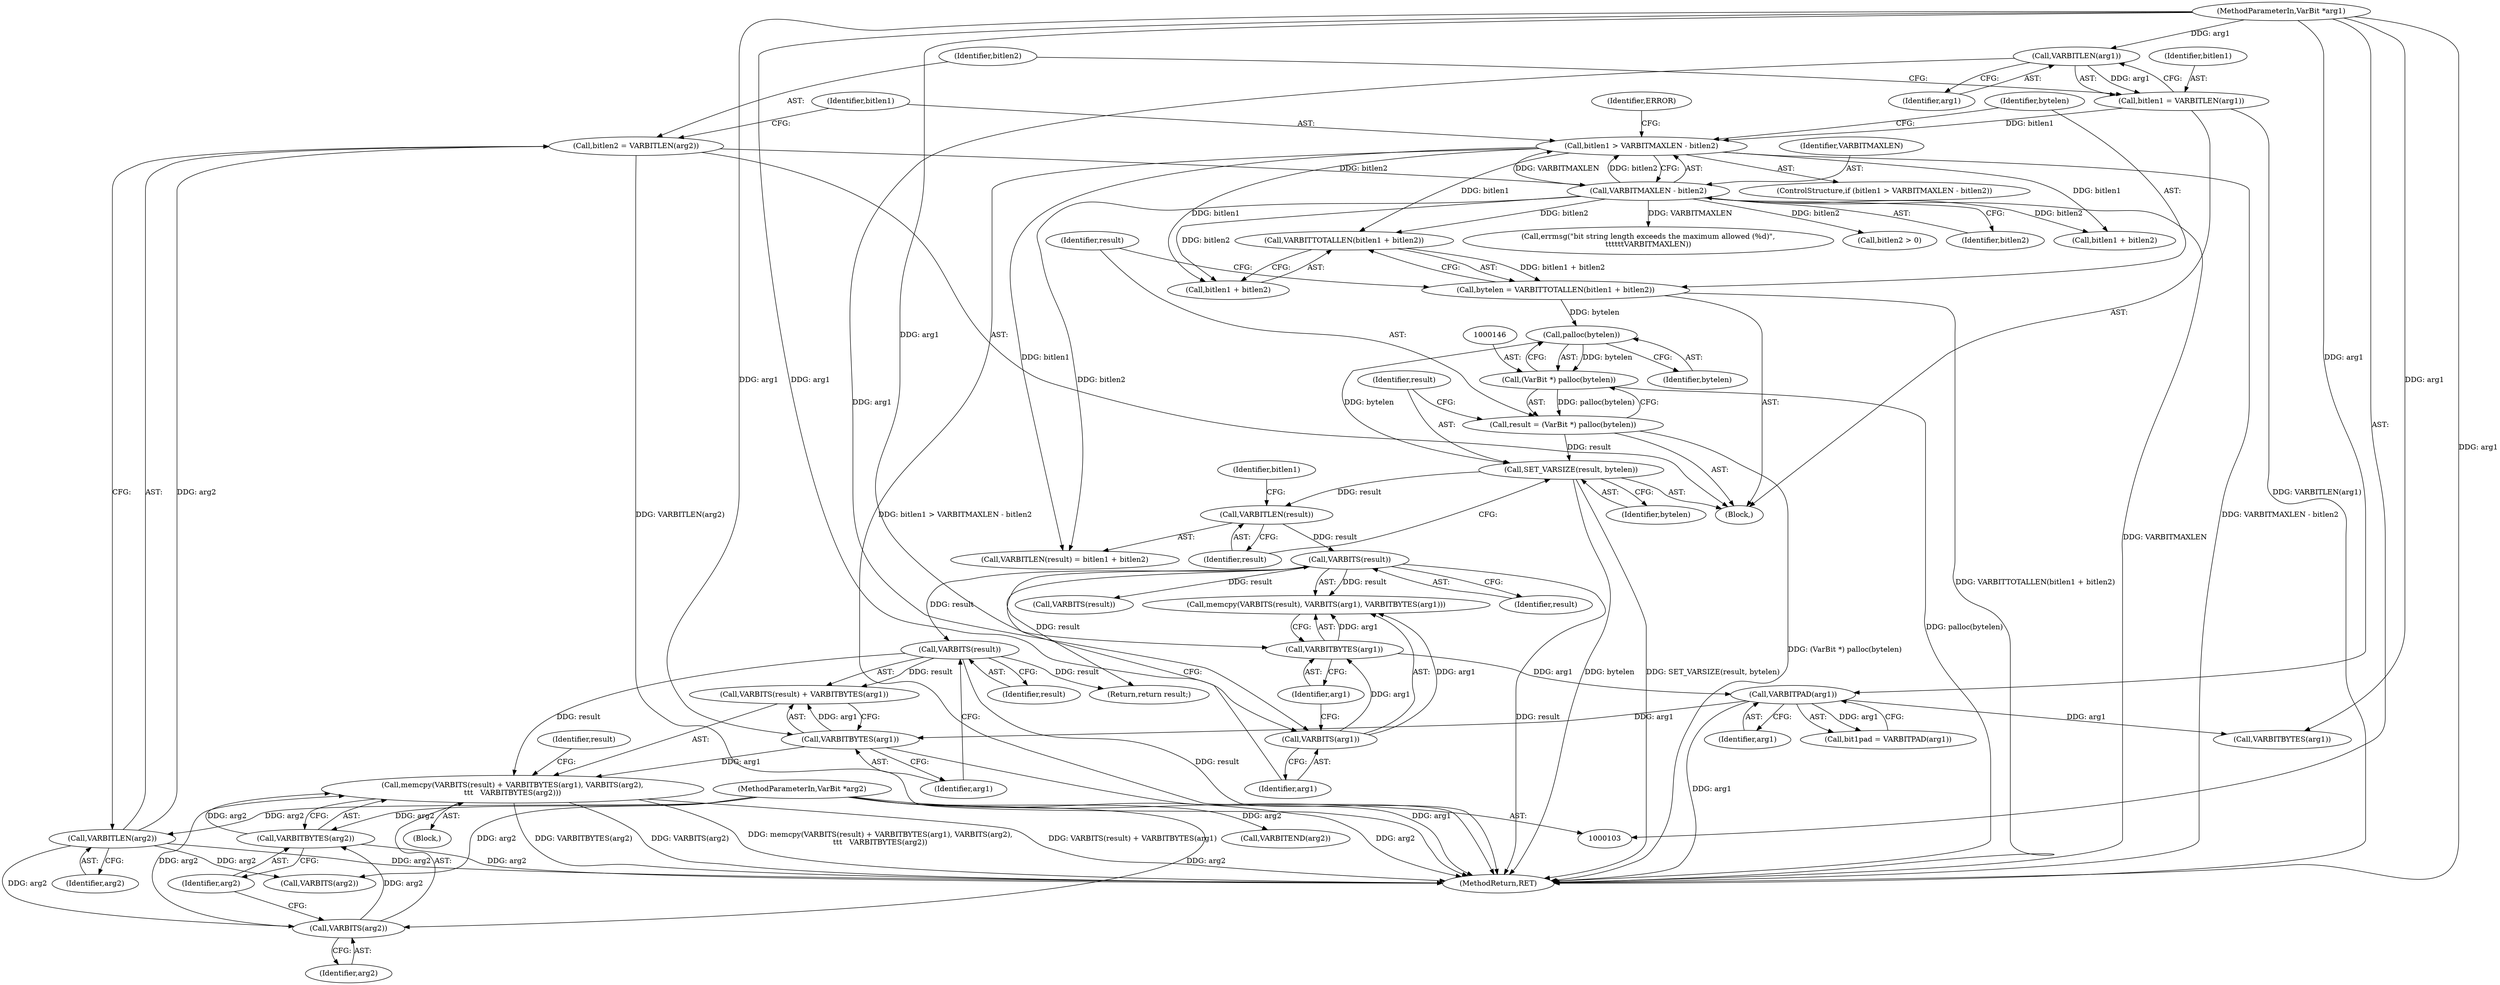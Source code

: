 digraph "0_postgres_31400a673325147e1205326008e32135a78b4d8a_20@API" {
"1000174" [label="(Call,memcpy(VARBITS(result) + VARBITBYTES(arg1), VARBITS(arg2),\n\t\t\t   VARBITBYTES(arg2)))"];
"1000176" [label="(Call,VARBITS(result))"];
"1000159" [label="(Call,VARBITS(result))"];
"1000153" [label="(Call,VARBITLEN(result))"];
"1000149" [label="(Call,SET_VARSIZE(result, bytelen))"];
"1000143" [label="(Call,result = (VarBit *) palloc(bytelen))"];
"1000145" [label="(Call,(VarBit *) palloc(bytelen))"];
"1000147" [label="(Call,palloc(bytelen))"];
"1000137" [label="(Call,bytelen = VARBITTOTALLEN(bitlen1 + bitlen2))"];
"1000139" [label="(Call,VARBITTOTALLEN(bitlen1 + bitlen2))"];
"1000124" [label="(Call,bitlen1 > VARBITMAXLEN - bitlen2)"];
"1000115" [label="(Call,bitlen1 = VARBITLEN(arg1))"];
"1000117" [label="(Call,VARBITLEN(arg1))"];
"1000104" [label="(MethodParameterIn,VarBit *arg1)"];
"1000126" [label="(Call,VARBITMAXLEN - bitlen2)"];
"1000119" [label="(Call,bitlen2 = VARBITLEN(arg2))"];
"1000121" [label="(Call,VARBITLEN(arg2))"];
"1000105" [label="(MethodParameterIn,VarBit *arg2)"];
"1000178" [label="(Call,VARBITBYTES(arg1))"];
"1000167" [label="(Call,VARBITPAD(arg1))"];
"1000163" [label="(Call,VARBITBYTES(arg1))"];
"1000161" [label="(Call,VARBITS(arg1))"];
"1000180" [label="(Call,VARBITS(arg2))"];
"1000182" [label="(Call,VARBITBYTES(arg2))"];
"1000116" [label="(Identifier,bitlen1)"];
"1000130" [label="(Identifier,ERROR)"];
"1000117" [label="(Call,VARBITLEN(arg1))"];
"1000125" [label="(Identifier,bitlen1)"];
"1000138" [label="(Identifier,bytelen)"];
"1000106" [label="(Block,)"];
"1000182" [label="(Call,VARBITBYTES(arg2))"];
"1000145" [label="(Call,(VarBit *) palloc(bytelen))"];
"1000179" [label="(Identifier,arg1)"];
"1000243" [label="(MethodReturn,RET)"];
"1000163" [label="(Call,VARBITBYTES(arg1))"];
"1000151" [label="(Identifier,bytelen)"];
"1000242" [label="(Identifier,result)"];
"1000167" [label="(Call,VARBITPAD(arg1))"];
"1000120" [label="(Identifier,bitlen2)"];
"1000115" [label="(Call,bitlen1 = VARBITLEN(arg1))"];
"1000180" [label="(Call,VARBITS(arg2))"];
"1000144" [label="(Identifier,result)"];
"1000127" [label="(Identifier,VARBITMAXLEN)"];
"1000174" [label="(Call,memcpy(VARBITS(result) + VARBITBYTES(arg1), VARBITS(arg2),\n\t\t\t   VARBITBYTES(arg2)))"];
"1000119" [label="(Call,bitlen2 = VARBITLEN(arg2))"];
"1000124" [label="(Call,bitlen1 > VARBITMAXLEN - bitlen2)"];
"1000178" [label="(Call,VARBITBYTES(arg1))"];
"1000118" [label="(Identifier,arg1)"];
"1000207" [label="(Call,VARBITS(arg2))"];
"1000122" [label="(Identifier,arg2)"];
"1000173" [label="(Block,)"];
"1000123" [label="(ControlStructure,if (bitlen1 > VARBITMAXLEN - bitlen2))"];
"1000186" [label="(Call,bitlen2 > 0)"];
"1000147" [label="(Call,palloc(bytelen))"];
"1000137" [label="(Call,bytelen = VARBITTOTALLEN(bitlen1 + bitlen2))"];
"1000176" [label="(Call,VARBITS(result))"];
"1000156" [label="(Identifier,bitlen1)"];
"1000152" [label="(Call,VARBITLEN(result) = bitlen1 + bitlen2)"];
"1000150" [label="(Identifier,result)"];
"1000211" [label="(Call,VARBITEND(arg2))"];
"1000168" [label="(Identifier,arg1)"];
"1000241" [label="(Return,return result;)"];
"1000159" [label="(Call,VARBITS(result))"];
"1000128" [label="(Identifier,bitlen2)"];
"1000165" [label="(Call,bit1pad = VARBITPAD(arg1))"];
"1000149" [label="(Call,SET_VARSIZE(result, bytelen))"];
"1000175" [label="(Call,VARBITS(result) + VARBITBYTES(arg1))"];
"1000198" [label="(Call,VARBITS(result))"];
"1000161" [label="(Call,VARBITS(arg1))"];
"1000183" [label="(Identifier,arg2)"];
"1000158" [label="(Call,memcpy(VARBITS(result), VARBITS(arg1), VARBITBYTES(arg1)))"];
"1000201" [label="(Call,VARBITBYTES(arg1))"];
"1000181" [label="(Identifier,arg2)"];
"1000134" [label="(Call,errmsg(\"bit string length exceeds the maximum allowed (%d)\",\n\t\t\t\t\t\tVARBITMAXLEN))"];
"1000177" [label="(Identifier,result)"];
"1000148" [label="(Identifier,bytelen)"];
"1000139" [label="(Call,VARBITTOTALLEN(bitlen1 + bitlen2))"];
"1000155" [label="(Call,bitlen1 + bitlen2)"];
"1000154" [label="(Identifier,result)"];
"1000160" [label="(Identifier,result)"];
"1000162" [label="(Identifier,arg1)"];
"1000143" [label="(Call,result = (VarBit *) palloc(bytelen))"];
"1000121" [label="(Call,VARBITLEN(arg2))"];
"1000126" [label="(Call,VARBITMAXLEN - bitlen2)"];
"1000104" [label="(MethodParameterIn,VarBit *arg1)"];
"1000164" [label="(Identifier,arg1)"];
"1000153" [label="(Call,VARBITLEN(result))"];
"1000105" [label="(MethodParameterIn,VarBit *arg2)"];
"1000140" [label="(Call,bitlen1 + bitlen2)"];
"1000174" -> "1000173"  [label="AST: "];
"1000174" -> "1000182"  [label="CFG: "];
"1000175" -> "1000174"  [label="AST: "];
"1000180" -> "1000174"  [label="AST: "];
"1000182" -> "1000174"  [label="AST: "];
"1000242" -> "1000174"  [label="CFG: "];
"1000174" -> "1000243"  [label="DDG: VARBITBYTES(arg2)"];
"1000174" -> "1000243"  [label="DDG: VARBITS(arg2)"];
"1000174" -> "1000243"  [label="DDG: memcpy(VARBITS(result) + VARBITBYTES(arg1), VARBITS(arg2),\n\t\t\t   VARBITBYTES(arg2))"];
"1000174" -> "1000243"  [label="DDG: VARBITS(result) + VARBITBYTES(arg1)"];
"1000176" -> "1000174"  [label="DDG: result"];
"1000178" -> "1000174"  [label="DDG: arg1"];
"1000180" -> "1000174"  [label="DDG: arg2"];
"1000182" -> "1000174"  [label="DDG: arg2"];
"1000176" -> "1000175"  [label="AST: "];
"1000176" -> "1000177"  [label="CFG: "];
"1000177" -> "1000176"  [label="AST: "];
"1000179" -> "1000176"  [label="CFG: "];
"1000176" -> "1000243"  [label="DDG: result"];
"1000176" -> "1000175"  [label="DDG: result"];
"1000159" -> "1000176"  [label="DDG: result"];
"1000176" -> "1000241"  [label="DDG: result"];
"1000159" -> "1000158"  [label="AST: "];
"1000159" -> "1000160"  [label="CFG: "];
"1000160" -> "1000159"  [label="AST: "];
"1000162" -> "1000159"  [label="CFG: "];
"1000159" -> "1000243"  [label="DDG: result"];
"1000159" -> "1000158"  [label="DDG: result"];
"1000153" -> "1000159"  [label="DDG: result"];
"1000159" -> "1000198"  [label="DDG: result"];
"1000159" -> "1000241"  [label="DDG: result"];
"1000153" -> "1000152"  [label="AST: "];
"1000153" -> "1000154"  [label="CFG: "];
"1000154" -> "1000153"  [label="AST: "];
"1000156" -> "1000153"  [label="CFG: "];
"1000149" -> "1000153"  [label="DDG: result"];
"1000149" -> "1000106"  [label="AST: "];
"1000149" -> "1000151"  [label="CFG: "];
"1000150" -> "1000149"  [label="AST: "];
"1000151" -> "1000149"  [label="AST: "];
"1000154" -> "1000149"  [label="CFG: "];
"1000149" -> "1000243"  [label="DDG: bytelen"];
"1000149" -> "1000243"  [label="DDG: SET_VARSIZE(result, bytelen)"];
"1000143" -> "1000149"  [label="DDG: result"];
"1000147" -> "1000149"  [label="DDG: bytelen"];
"1000143" -> "1000106"  [label="AST: "];
"1000143" -> "1000145"  [label="CFG: "];
"1000144" -> "1000143"  [label="AST: "];
"1000145" -> "1000143"  [label="AST: "];
"1000150" -> "1000143"  [label="CFG: "];
"1000143" -> "1000243"  [label="DDG: (VarBit *) palloc(bytelen)"];
"1000145" -> "1000143"  [label="DDG: palloc(bytelen)"];
"1000145" -> "1000147"  [label="CFG: "];
"1000146" -> "1000145"  [label="AST: "];
"1000147" -> "1000145"  [label="AST: "];
"1000145" -> "1000243"  [label="DDG: palloc(bytelen)"];
"1000147" -> "1000145"  [label="DDG: bytelen"];
"1000147" -> "1000148"  [label="CFG: "];
"1000148" -> "1000147"  [label="AST: "];
"1000137" -> "1000147"  [label="DDG: bytelen"];
"1000137" -> "1000106"  [label="AST: "];
"1000137" -> "1000139"  [label="CFG: "];
"1000138" -> "1000137"  [label="AST: "];
"1000139" -> "1000137"  [label="AST: "];
"1000144" -> "1000137"  [label="CFG: "];
"1000137" -> "1000243"  [label="DDG: VARBITTOTALLEN(bitlen1 + bitlen2)"];
"1000139" -> "1000137"  [label="DDG: bitlen1 + bitlen2"];
"1000139" -> "1000140"  [label="CFG: "];
"1000140" -> "1000139"  [label="AST: "];
"1000124" -> "1000139"  [label="DDG: bitlen1"];
"1000126" -> "1000139"  [label="DDG: bitlen2"];
"1000124" -> "1000123"  [label="AST: "];
"1000124" -> "1000126"  [label="CFG: "];
"1000125" -> "1000124"  [label="AST: "];
"1000126" -> "1000124"  [label="AST: "];
"1000130" -> "1000124"  [label="CFG: "];
"1000138" -> "1000124"  [label="CFG: "];
"1000124" -> "1000243"  [label="DDG: VARBITMAXLEN - bitlen2"];
"1000124" -> "1000243"  [label="DDG: bitlen1 > VARBITMAXLEN - bitlen2"];
"1000115" -> "1000124"  [label="DDG: bitlen1"];
"1000126" -> "1000124"  [label="DDG: VARBITMAXLEN"];
"1000126" -> "1000124"  [label="DDG: bitlen2"];
"1000124" -> "1000140"  [label="DDG: bitlen1"];
"1000124" -> "1000152"  [label="DDG: bitlen1"];
"1000124" -> "1000155"  [label="DDG: bitlen1"];
"1000115" -> "1000106"  [label="AST: "];
"1000115" -> "1000117"  [label="CFG: "];
"1000116" -> "1000115"  [label="AST: "];
"1000117" -> "1000115"  [label="AST: "];
"1000120" -> "1000115"  [label="CFG: "];
"1000115" -> "1000243"  [label="DDG: VARBITLEN(arg1)"];
"1000117" -> "1000115"  [label="DDG: arg1"];
"1000117" -> "1000118"  [label="CFG: "];
"1000118" -> "1000117"  [label="AST: "];
"1000104" -> "1000117"  [label="DDG: arg1"];
"1000117" -> "1000161"  [label="DDG: arg1"];
"1000104" -> "1000103"  [label="AST: "];
"1000104" -> "1000243"  [label="DDG: arg1"];
"1000104" -> "1000161"  [label="DDG: arg1"];
"1000104" -> "1000163"  [label="DDG: arg1"];
"1000104" -> "1000167"  [label="DDG: arg1"];
"1000104" -> "1000178"  [label="DDG: arg1"];
"1000104" -> "1000201"  [label="DDG: arg1"];
"1000126" -> "1000128"  [label="CFG: "];
"1000127" -> "1000126"  [label="AST: "];
"1000128" -> "1000126"  [label="AST: "];
"1000126" -> "1000243"  [label="DDG: VARBITMAXLEN"];
"1000119" -> "1000126"  [label="DDG: bitlen2"];
"1000126" -> "1000134"  [label="DDG: VARBITMAXLEN"];
"1000126" -> "1000140"  [label="DDG: bitlen2"];
"1000126" -> "1000152"  [label="DDG: bitlen2"];
"1000126" -> "1000155"  [label="DDG: bitlen2"];
"1000126" -> "1000186"  [label="DDG: bitlen2"];
"1000119" -> "1000106"  [label="AST: "];
"1000119" -> "1000121"  [label="CFG: "];
"1000120" -> "1000119"  [label="AST: "];
"1000121" -> "1000119"  [label="AST: "];
"1000125" -> "1000119"  [label="CFG: "];
"1000119" -> "1000243"  [label="DDG: VARBITLEN(arg2)"];
"1000121" -> "1000119"  [label="DDG: arg2"];
"1000121" -> "1000122"  [label="CFG: "];
"1000122" -> "1000121"  [label="AST: "];
"1000121" -> "1000243"  [label="DDG: arg2"];
"1000105" -> "1000121"  [label="DDG: arg2"];
"1000121" -> "1000180"  [label="DDG: arg2"];
"1000121" -> "1000207"  [label="DDG: arg2"];
"1000105" -> "1000103"  [label="AST: "];
"1000105" -> "1000243"  [label="DDG: arg2"];
"1000105" -> "1000180"  [label="DDG: arg2"];
"1000105" -> "1000182"  [label="DDG: arg2"];
"1000105" -> "1000207"  [label="DDG: arg2"];
"1000105" -> "1000211"  [label="DDG: arg2"];
"1000178" -> "1000175"  [label="AST: "];
"1000178" -> "1000179"  [label="CFG: "];
"1000179" -> "1000178"  [label="AST: "];
"1000175" -> "1000178"  [label="CFG: "];
"1000178" -> "1000243"  [label="DDG: arg1"];
"1000178" -> "1000175"  [label="DDG: arg1"];
"1000167" -> "1000178"  [label="DDG: arg1"];
"1000167" -> "1000165"  [label="AST: "];
"1000167" -> "1000168"  [label="CFG: "];
"1000168" -> "1000167"  [label="AST: "];
"1000165" -> "1000167"  [label="CFG: "];
"1000167" -> "1000243"  [label="DDG: arg1"];
"1000167" -> "1000165"  [label="DDG: arg1"];
"1000163" -> "1000167"  [label="DDG: arg1"];
"1000167" -> "1000201"  [label="DDG: arg1"];
"1000163" -> "1000158"  [label="AST: "];
"1000163" -> "1000164"  [label="CFG: "];
"1000164" -> "1000163"  [label="AST: "];
"1000158" -> "1000163"  [label="CFG: "];
"1000163" -> "1000158"  [label="DDG: arg1"];
"1000161" -> "1000163"  [label="DDG: arg1"];
"1000161" -> "1000158"  [label="AST: "];
"1000161" -> "1000162"  [label="CFG: "];
"1000162" -> "1000161"  [label="AST: "];
"1000164" -> "1000161"  [label="CFG: "];
"1000161" -> "1000158"  [label="DDG: arg1"];
"1000180" -> "1000181"  [label="CFG: "];
"1000181" -> "1000180"  [label="AST: "];
"1000183" -> "1000180"  [label="CFG: "];
"1000180" -> "1000182"  [label="DDG: arg2"];
"1000182" -> "1000183"  [label="CFG: "];
"1000183" -> "1000182"  [label="AST: "];
"1000182" -> "1000243"  [label="DDG: arg2"];
}
